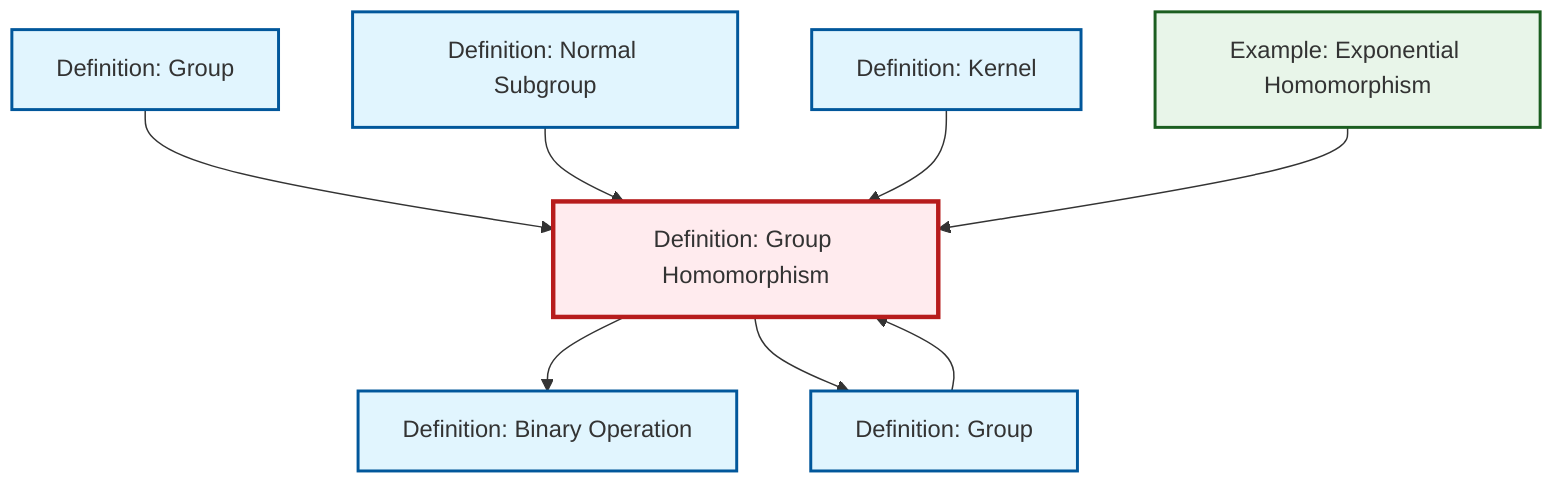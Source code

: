 graph TD
    classDef definition fill:#e1f5fe,stroke:#01579b,stroke-width:2px
    classDef theorem fill:#f3e5f5,stroke:#4a148c,stroke-width:2px
    classDef axiom fill:#fff3e0,stroke:#e65100,stroke-width:2px
    classDef example fill:#e8f5e9,stroke:#1b5e20,stroke-width:2px
    classDef current fill:#ffebee,stroke:#b71c1c,stroke-width:3px
    def-group-example["Definition: Group"]:::definition
    def-kernel["Definition: Kernel"]:::definition
    ex-exponential-homomorphism["Example: Exponential Homomorphism"]:::example
    def-group["Definition: Group"]:::definition
    def-normal-subgroup["Definition: Normal Subgroup"]:::definition
    def-binary-operation["Definition: Binary Operation"]:::definition
    def-homomorphism["Definition: Group Homomorphism"]:::definition
    def-group-example --> def-homomorphism
    def-normal-subgroup --> def-homomorphism
    def-homomorphism --> def-binary-operation
    def-kernel --> def-homomorphism
    ex-exponential-homomorphism --> def-homomorphism
    def-group --> def-homomorphism
    def-homomorphism --> def-group
    class def-homomorphism current